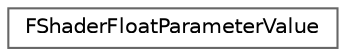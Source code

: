 digraph "类继承关系图"
{
 // INTERACTIVE_SVG=YES
 // LATEX_PDF_SIZE
  bgcolor="transparent";
  edge [fontname=Helvetica,fontsize=10,labelfontname=Helvetica,labelfontsize=10];
  node [fontname=Helvetica,fontsize=10,shape=box,height=0.2,width=0.4];
  rankdir="LR";
  Node0 [id="Node000000",label="FShaderFloatParameterValue",height=0.2,width=0.4,color="grey40", fillcolor="white", style="filled",URL="$d9/d82/structFShaderFloatParameterValue.html",tooltip="A shader parameter value to change when the material instance is available."];
}
